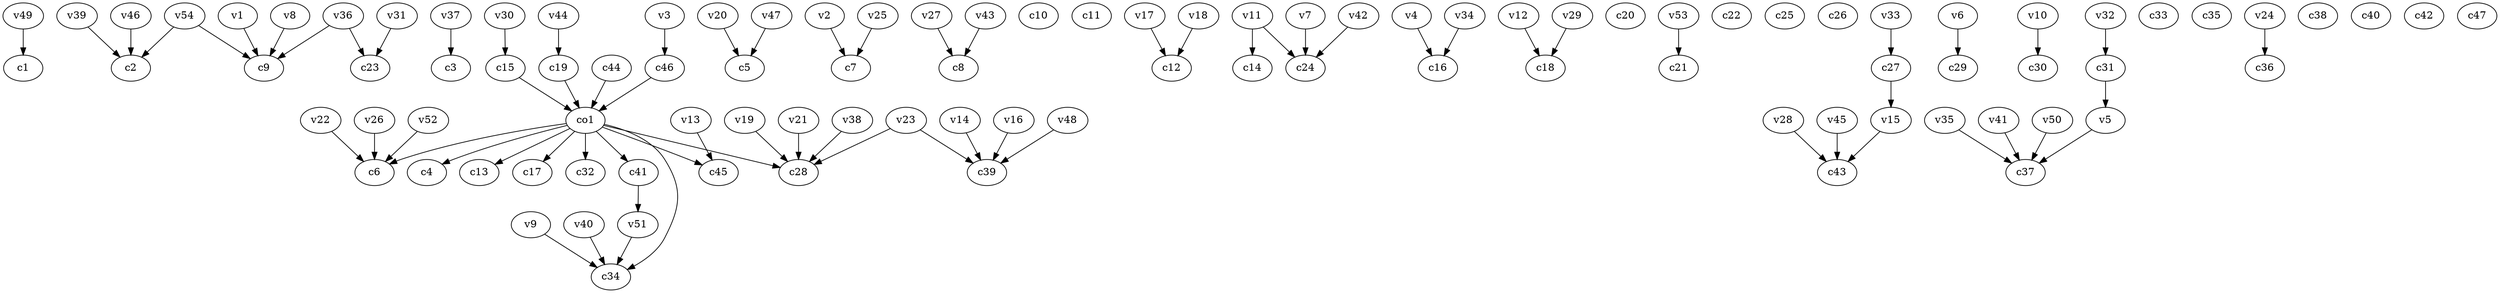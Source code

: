 strict digraph  {
c1;
c2;
c3;
c4;
c5;
c6;
c7;
c8;
c9;
c10;
c11;
c12;
c13;
c14;
c15;
c16;
c17;
c18;
c19;
c20;
c21;
c22;
c23;
c24;
c25;
c26;
c27;
c28;
c29;
c30;
c31;
c32;
c33;
c34;
c35;
c36;
c37;
c38;
c39;
c40;
c41;
c42;
c43;
c44;
c45;
c46;
c47;
v1;
v2;
v3;
v4;
v5;
v6;
v7;
v8;
v9;
v10;
v11;
v12;
v13;
v14;
v15;
v16;
v17;
v18;
v19;
v20;
v21;
v22;
v23;
v24;
v25;
v26;
v27;
v28;
v29;
v30;
v31;
v32;
v33;
v34;
v35;
v36;
v37;
v38;
v39;
v40;
v41;
v42;
v43;
v44;
v45;
v46;
v47;
v48;
v49;
v50;
v51;
v52;
v53;
v54;
co1;
c15 -> co1  [weight=1];
c19 -> co1  [weight=1];
c27 -> v15  [weight=1];
c31 -> v5  [weight=1];
c41 -> v51  [weight=1];
c44 -> co1  [weight=1];
c46 -> co1  [weight=1];
v1 -> c9  [weight=1];
v2 -> c7  [weight=1];
v3 -> c46  [weight=1];
v4 -> c16  [weight=1];
v5 -> c37  [weight=1];
v6 -> c29  [weight=1];
v7 -> c24  [weight=1];
v8 -> c9  [weight=1];
v9 -> c34  [weight=1];
v10 -> c30  [weight=1];
v11 -> c14  [weight=1];
v11 -> c24  [weight=1];
v12 -> c18  [weight=1];
v13 -> c45  [weight=1];
v14 -> c39  [weight=1];
v15 -> c43  [weight=1];
v16 -> c39  [weight=1];
v17 -> c12  [weight=1];
v18 -> c12  [weight=1];
v19 -> c28  [weight=1];
v20 -> c5  [weight=1];
v21 -> c28  [weight=1];
v22 -> c6  [weight=1];
v23 -> c28  [weight=1];
v23 -> c39  [weight=1];
v24 -> c36  [weight=1];
v25 -> c7  [weight=1];
v26 -> c6  [weight=1];
v27 -> c8  [weight=1];
v28 -> c43  [weight=1];
v29 -> c18  [weight=1];
v30 -> c15  [weight=1];
v31 -> c23  [weight=1];
v32 -> c31  [weight=1];
v33 -> c27  [weight=1];
v34 -> c16  [weight=1];
v35 -> c37  [weight=1];
v36 -> c23  [weight=1];
v36 -> c9  [weight=1];
v37 -> c3  [weight=1];
v38 -> c28  [weight=1];
v39 -> c2  [weight=1];
v40 -> c34  [weight=1];
v41 -> c37  [weight=1];
v42 -> c24  [weight=1];
v43 -> c8  [weight=1];
v44 -> c19  [weight=1];
v45 -> c43  [weight=1];
v46 -> c2  [weight=1];
v47 -> c5  [weight=1];
v48 -> c39  [weight=1];
v49 -> c1  [weight=1];
v50 -> c37  [weight=1];
v51 -> c34  [weight=1];
v52 -> c6  [weight=1];
v53 -> c21  [weight=1];
v54 -> c9  [weight=1];
v54 -> c2  [weight=1];
co1 -> c34  [weight=1];
co1 -> c32  [weight=1];
co1 -> c28  [weight=1];
co1 -> c13  [weight=1];
co1 -> c4  [weight=1];
co1 -> c6  [weight=1];
co1 -> c17  [weight=1];
co1 -> c41  [weight=1];
co1 -> c45  [weight=1];
}
